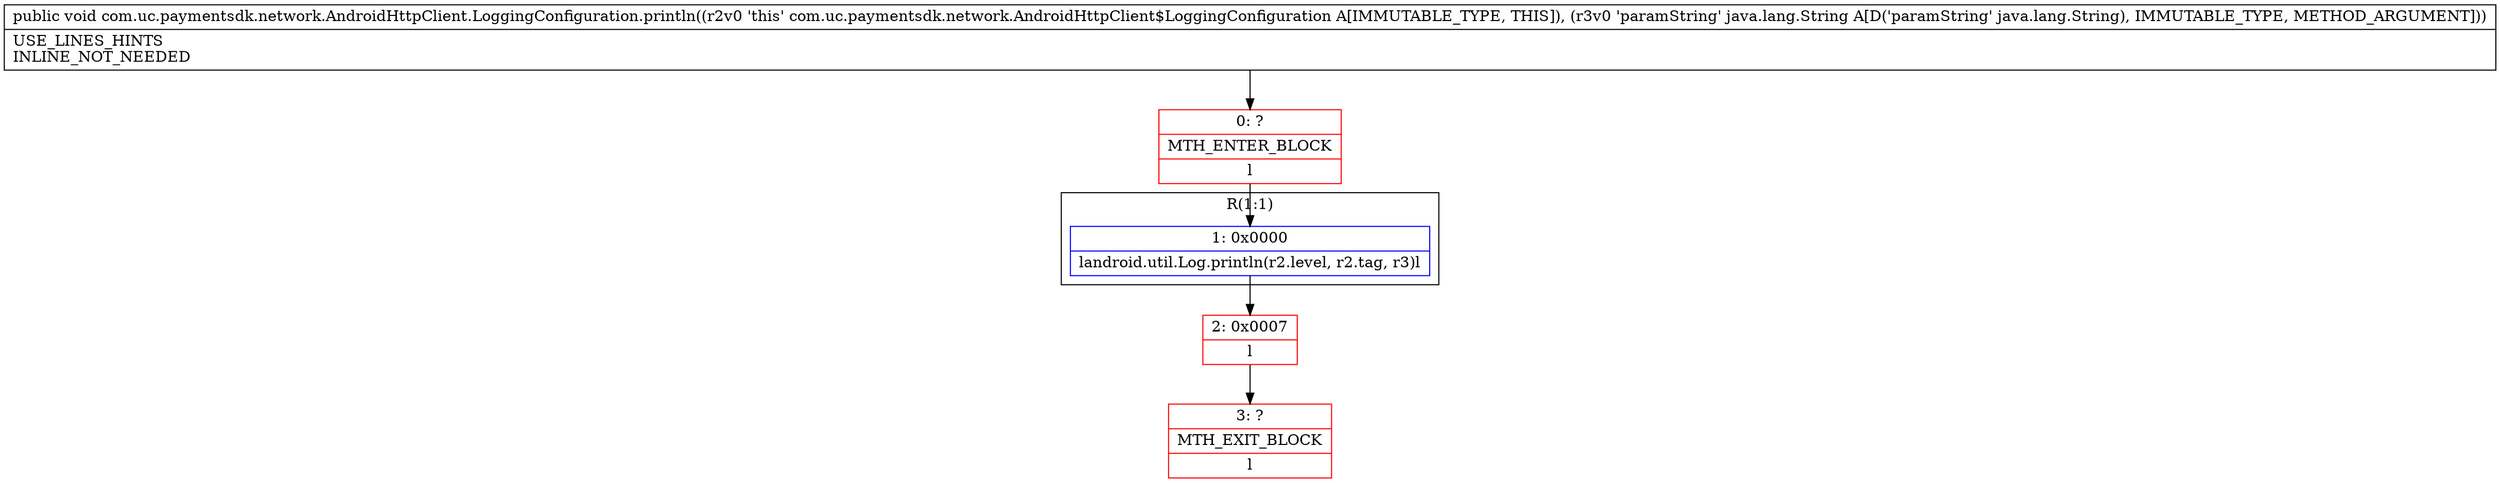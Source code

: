 digraph "CFG forcom.uc.paymentsdk.network.AndroidHttpClient.LoggingConfiguration.println(Ljava\/lang\/String;)V" {
subgraph cluster_Region_608566149 {
label = "R(1:1)";
node [shape=record,color=blue];
Node_1 [shape=record,label="{1\:\ 0x0000|landroid.util.Log.println(r2.level, r2.tag, r3)l}"];
}
Node_0 [shape=record,color=red,label="{0\:\ ?|MTH_ENTER_BLOCK\l|l}"];
Node_2 [shape=record,color=red,label="{2\:\ 0x0007|l}"];
Node_3 [shape=record,color=red,label="{3\:\ ?|MTH_EXIT_BLOCK\l|l}"];
MethodNode[shape=record,label="{public void com.uc.paymentsdk.network.AndroidHttpClient.LoggingConfiguration.println((r2v0 'this' com.uc.paymentsdk.network.AndroidHttpClient$LoggingConfiguration A[IMMUTABLE_TYPE, THIS]), (r3v0 'paramString' java.lang.String A[D('paramString' java.lang.String), IMMUTABLE_TYPE, METHOD_ARGUMENT]))  | USE_LINES_HINTS\lINLINE_NOT_NEEDED\l}"];
MethodNode -> Node_0;
Node_1 -> Node_2;
Node_0 -> Node_1;
Node_2 -> Node_3;
}

